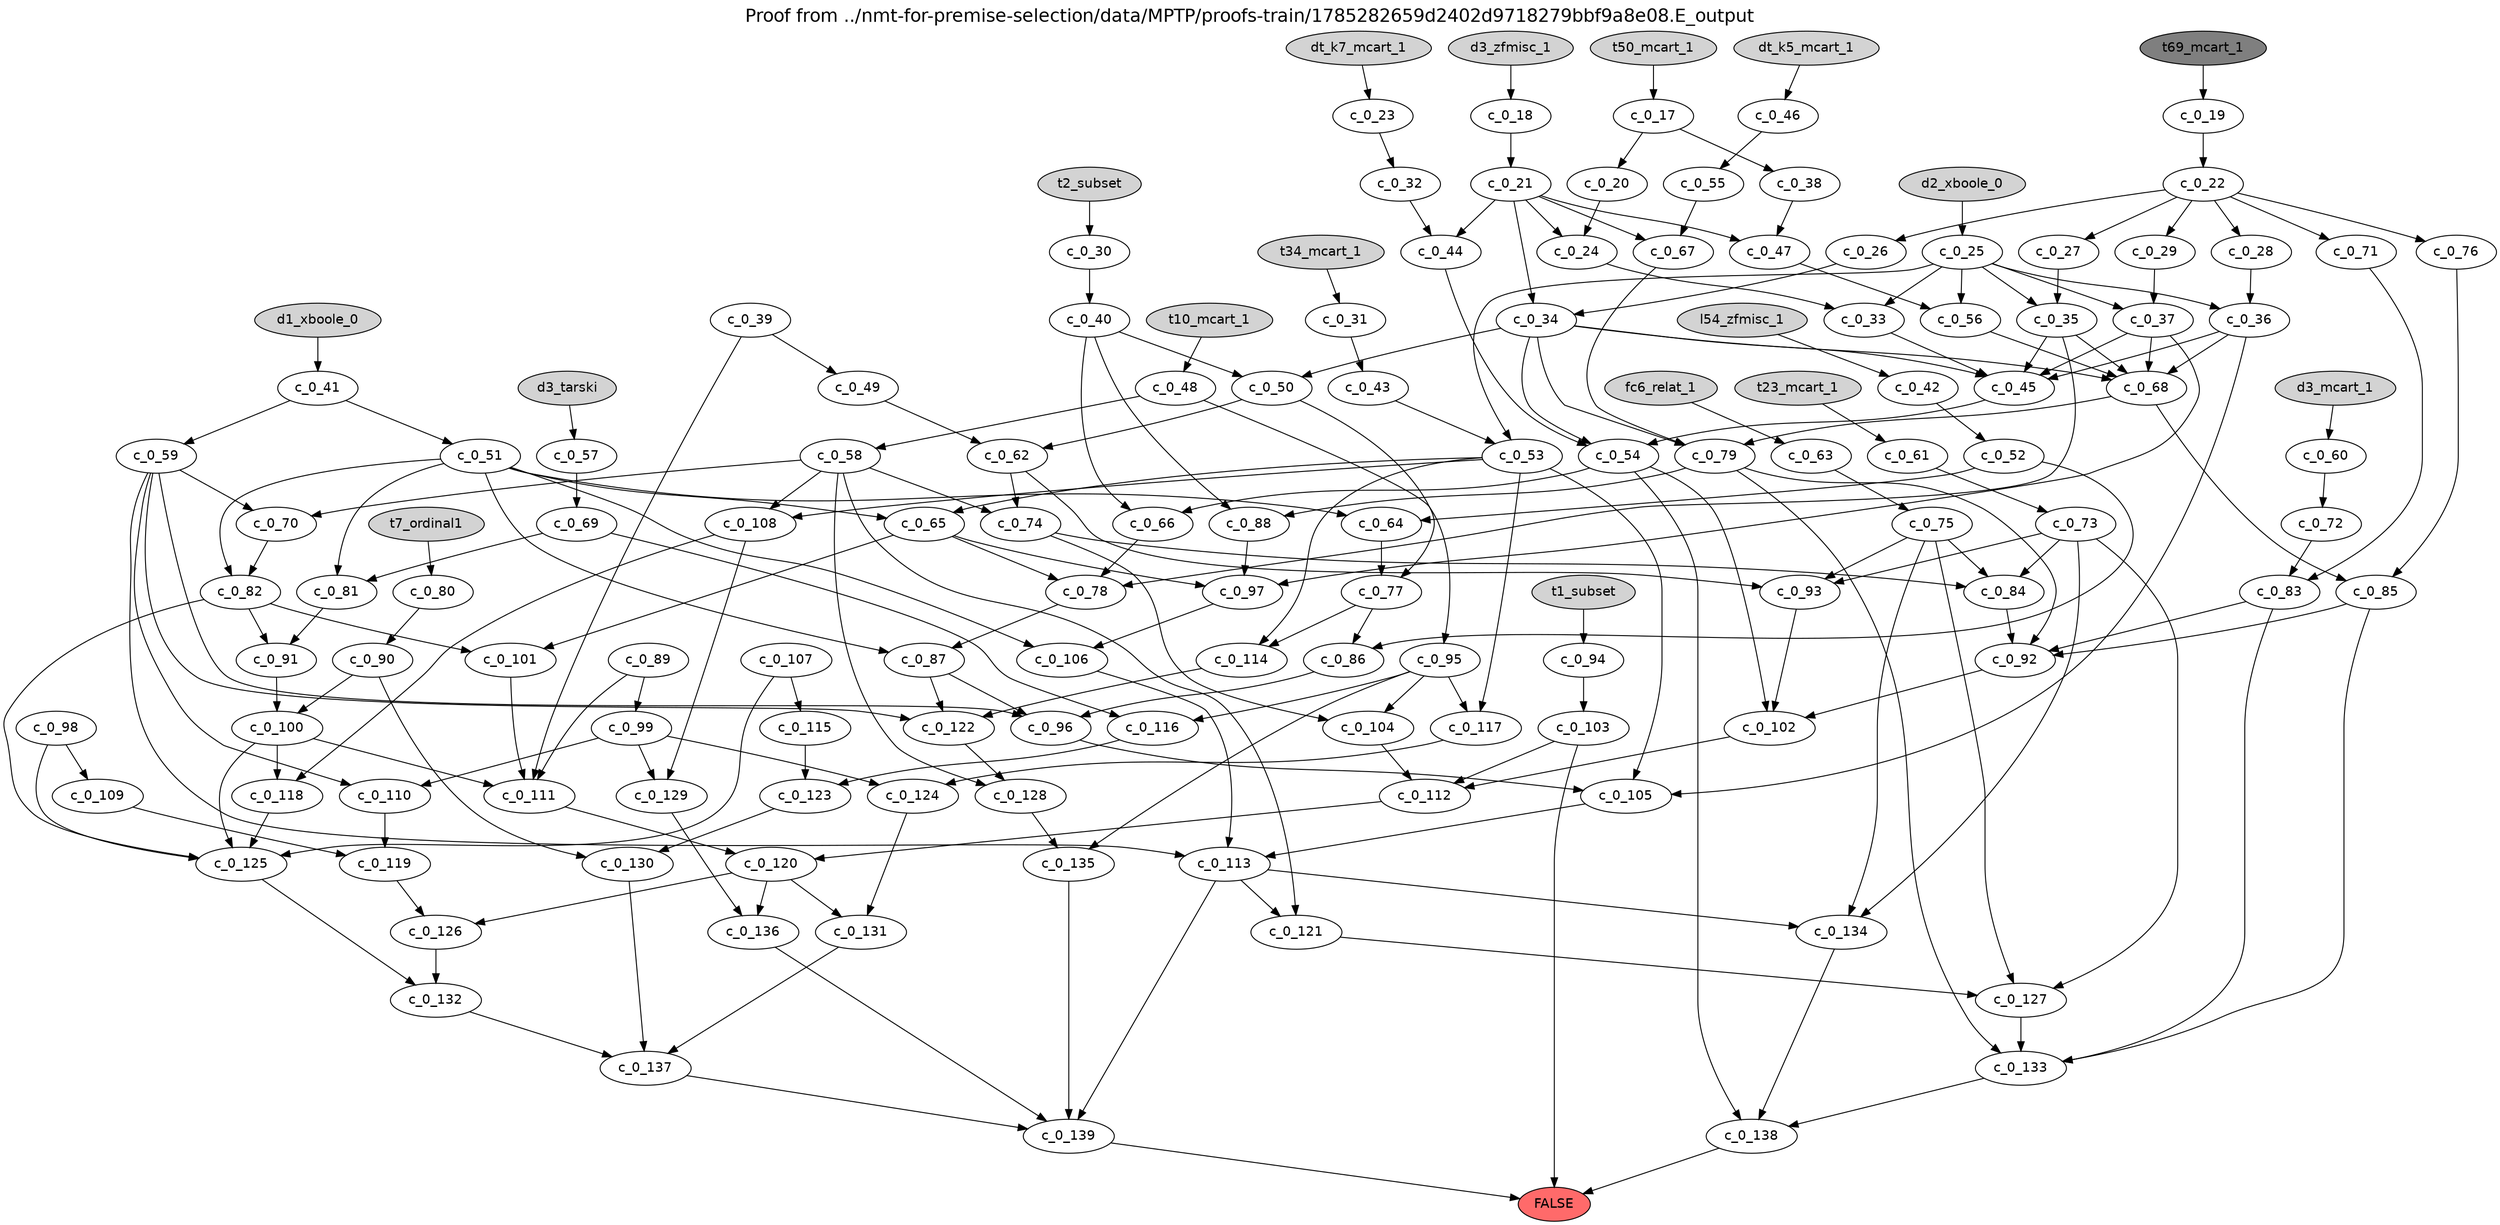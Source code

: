 digraph {
label="Proof from ../nmt-for-premise-selection/data/MPTP/proofs-train/1785282659d2402d9718279bbf9a8e08.E_output"
labelloc="t"
graph [fontname = "helvetica", fontsize=19]
node [fontname = "helvetica"]
edge [fontname = "helvetica"]
FALSE [style=filled fillcolor=indianred1]
t50_mcart_1 [style=filled]
d3_zfmisc_1 [style=filled]
dt_k7_mcart_1 [style=filled]
d2_xboole_0 [style=filled]
t2_subset [style=filled]
t34_mcart_1 [style=filled]
d1_xboole_0 [style=filled]
l54_zfmisc_1 [style=filled]
dt_k5_mcart_1 [style=filled]
t10_mcart_1 [style=filled]
d3_tarski [style=filled]
d3_mcart_1 [style=filled]
t23_mcart_1 [style=filled]
fc6_relat_1 [style=filled]
t7_ordinal1 [style=filled]
t1_subset [style=filled]
t69_mcart_1 [style=filled fillcolor=grey50]
"c_0_37" -> "c_0_68"
"c_0_40" -> "c_0_50"
"d1_xboole_0" -> "c_0_41"
"c_0_49" -> "c_0_62"
"c_0_48" -> "c_0_95"
"c_0_51" -> "c_0_81"
"c_0_120" -> "c_0_131"
"c_0_22" -> "c_0_29"
"c_0_101" -> "c_0_111"
"c_0_99" -> "c_0_124"
"c_0_111" -> "c_0_120"
"c_0_95" -> "c_0_135"
"c_0_52" -> "c_0_86"
"c_0_122" -> "c_0_128"
"c_0_25" -> "c_0_33"
"c_0_76" -> "c_0_85"
"c_0_119" -> "c_0_126"
"c_0_77" -> "c_0_114"
"c_0_136" -> "c_0_139"
"c_0_59" -> "c_0_122"
"c_0_73" -> "c_0_84"
"c_0_107" -> "c_0_125"
"c_0_113" -> "c_0_121"
"c_0_39" -> "c_0_111"
"c_0_82" -> "c_0_91"
"c_0_23" -> "c_0_32"
"c_0_21" -> "c_0_24"
"c_0_118" -> "c_0_125"
"c_0_52" -> "c_0_64"
"c_0_46" -> "c_0_55"
"c_0_34" -> "c_0_50"
"c_0_107" -> "c_0_115"
"c_0_124" -> "c_0_131"
"c_0_34" -> "c_0_54"
"c_0_25" -> "c_0_56"
"c_0_95" -> "c_0_117"
"c_0_60" -> "c_0_72"
"c_0_35" -> "c_0_68"
"c_0_41" -> "c_0_59"
"c_0_51" -> "c_0_87"
"c_0_98" -> "c_0_109"
"c_0_40" -> "c_0_66"
"c_0_97" -> "c_0_106"
"c_0_75" -> "c_0_134"
"c_0_137" -> "c_0_139"
"c_0_113" -> "c_0_134"
"c_0_73" -> "c_0_93"
"c_0_48" -> "c_0_58"
"c_0_85" -> "c_0_92"
"c_0_58" -> "c_0_108"
"c_0_18" -> "c_0_21"
"c_0_51" -> "c_0_106"
"c_0_36" -> "c_0_68"
"c_0_70" -> "c_0_82"
"c_0_61" -> "c_0_73"
"c_0_21" -> "c_0_44"
"c_0_135" -> "c_0_139"
"c_0_58" -> "c_0_74"
"c_0_99" -> "c_0_129"
"c_0_34" -> "c_0_79"
"c_0_21" -> "c_0_47"
"c_0_53" -> "c_0_117"
"c_0_31" -> "c_0_43"
"c_0_53" -> "c_0_114"
"c_0_53" -> "c_0_105"
"c_0_125" -> "c_0_132"
"t10_mcart_1" -> "c_0_48"
"d3_zfmisc_1" -> "c_0_18"
"c_0_123" -> "c_0_130"
"c_0_77" -> "c_0_86"
"t69_mcart_1" -> "c_0_19"
"c_0_27" -> "c_0_35"
"c_0_45" -> "c_0_54"
"c_0_37" -> "c_0_97"
"c_0_69" -> "c_0_116"
"d3_mcart_1" -> "c_0_60"
"c_0_24" -> "c_0_33"
"c_0_116" -> "c_0_123"
"c_0_100" -> "c_0_111"
"c_0_26" -> "c_0_34"
"d2_xboole_0" -> "c_0_25"
"c_0_81" -> "c_0_91"
"c_0_51" -> "c_0_82"
"c_0_130" -> "c_0_137"
"c_0_22" -> "c_0_26"
"c_0_66" -> "c_0_78"
"c_0_85" -> "c_0_133"
"c_0_36" -> "c_0_45"
"c_0_25" -> "c_0_35"
"c_0_59" -> "c_0_113"
"c_0_88" -> "c_0_97"
"dt_k5_mcart_1" -> "c_0_46"
"c_0_54" -> "c_0_66"
"c_0_17" -> "c_0_38"
"d3_tarski" -> "c_0_57"
"c_0_126" -> "c_0_132"
"c_0_34" -> "c_0_68"
"t1_subset" -> "c_0_94"
"c_0_138" -> "FALSE"
"c_0_95" -> "c_0_116"
"c_0_28" -> "c_0_36"
"c_0_63" -> "c_0_75"
"t34_mcart_1" -> "c_0_31"
"c_0_68" -> "c_0_85"
"c_0_50" -> "c_0_62"
"c_0_36" -> "c_0_105"
"c_0_98" -> "c_0_125"
"c_0_51" -> "c_0_65"
"c_0_120" -> "c_0_126"
"c_0_87" -> "c_0_122"
"c_0_99" -> "c_0_110"
"c_0_79" -> "c_0_88"
"c_0_65" -> "c_0_78"
"c_0_40" -> "c_0_88"
"c_0_91" -> "c_0_100"
"c_0_29" -> "c_0_37"
"c_0_59" -> "c_0_70"
"t7_ordinal1" -> "c_0_80"
"c_0_73" -> "c_0_127"
"c_0_62" -> "c_0_93"
"c_0_54" -> "c_0_102"
"c_0_44" -> "c_0_54"
"c_0_100" -> "c_0_125"
"c_0_120" -> "c_0_136"
"c_0_87" -> "c_0_96"
"c_0_80" -> "c_0_90"
"c_0_54" -> "c_0_138"
"c_0_65" -> "c_0_101"
"c_0_19" -> "c_0_22"
"c_0_50" -> "c_0_77"
"c_0_74" -> "c_0_84"
"c_0_75" -> "c_0_93"
"c_0_42" -> "c_0_52"
"c_0_96" -> "c_0_105"
"c_0_22" -> "c_0_28"
"c_0_47" -> "c_0_56"
"dt_k7_mcart_1" -> "c_0_23"
"c_0_67" -> "c_0_79"
"c_0_35" -> "c_0_78"
"c_0_89" -> "c_0_99"
"c_0_68" -> "c_0_79"
"c_0_58" -> "c_0_121"
"c_0_30" -> "c_0_40"
"c_0_32" -> "c_0_44"
"c_0_65" -> "c_0_97"
"c_0_133" -> "c_0_138"
"c_0_78" -> "c_0_87"
"c_0_134" -> "c_0_138"
"c_0_75" -> "c_0_84"
"c_0_90" -> "c_0_100"
"c_0_94" -> "c_0_103"
"c_0_53" -> "c_0_65"
"c_0_93" -> "c_0_102"
"c_0_62" -> "c_0_74"
"c_0_33" -> "c_0_45"
"c_0_102" -> "c_0_112"
"c_0_95" -> "c_0_104"
"t2_subset" -> "c_0_30"
"c_0_113" -> "c_0_139"
"c_0_75" -> "c_0_127"
"c_0_110" -> "c_0_119"
"c_0_53" -> "c_0_108"
"c_0_84" -> "c_0_92"
"c_0_20" -> "c_0_24"
"c_0_92" -> "c_0_102"
"c_0_100" -> "c_0_118"
"c_0_108" -> "c_0_118"
"c_0_21" -> "c_0_67"
"c_0_41" -> "c_0_51"
"c_0_89" -> "c_0_111"
"c_0_132" -> "c_0_137"
"c_0_128" -> "c_0_135"
"c_0_114" -> "c_0_122"
"c_0_21" -> "c_0_34"
"c_0_35" -> "c_0_45"
"c_0_104" -> "c_0_112"
"c_0_56" -> "c_0_68"
"c_0_43" -> "c_0_53"
"c_0_79" -> "c_0_92"
"c_0_139" -> "FALSE"
"c_0_86" -> "c_0_96"
"c_0_69" -> "c_0_81"
"c_0_82" -> "c_0_101"
"c_0_59" -> "c_0_110"
"c_0_103" -> "FALSE"
"c_0_83" -> "c_0_133"
"c_0_103" -> "c_0_112"
"c_0_131" -> "c_0_137"
"c_0_25" -> "c_0_37"
"t23_mcart_1" -> "c_0_61"
"c_0_59" -> "c_0_96"
"c_0_57" -> "c_0_69"
"c_0_79" -> "c_0_133"
"c_0_39" -> "c_0_49"
"c_0_71" -> "c_0_83"
"c_0_64" -> "c_0_77"
"c_0_22" -> "c_0_76"
"c_0_51" -> "c_0_64"
"c_0_22" -> "c_0_27"
"c_0_112" -> "c_0_120"
"c_0_109" -> "c_0_119"
"c_0_105" -> "c_0_113"
"c_0_55" -> "c_0_67"
"c_0_37" -> "c_0_45"
"c_0_72" -> "c_0_83"
"c_0_74" -> "c_0_104"
"fc6_relat_1" -> "c_0_63"
"c_0_25" -> "c_0_36"
"c_0_73" -> "c_0_134"
"c_0_106" -> "c_0_113"
"c_0_108" -> "c_0_129"
"c_0_83" -> "c_0_92"
"c_0_90" -> "c_0_130"
"c_0_22" -> "c_0_71"
"c_0_129" -> "c_0_136"
"t50_mcart_1" -> "c_0_17"
"l54_zfmisc_1" -> "c_0_42"
"c_0_115" -> "c_0_123"
"c_0_127" -> "c_0_133"
"c_0_34" -> "c_0_45"
"c_0_25" -> "c_0_53"
"c_0_58" -> "c_0_70"
"c_0_82" -> "c_0_125"
"c_0_121" -> "c_0_127"
"c_0_38" -> "c_0_47"
"c_0_17" -> "c_0_20"
"c_0_117" -> "c_0_124"
"c_0_58" -> "c_0_128"
}
